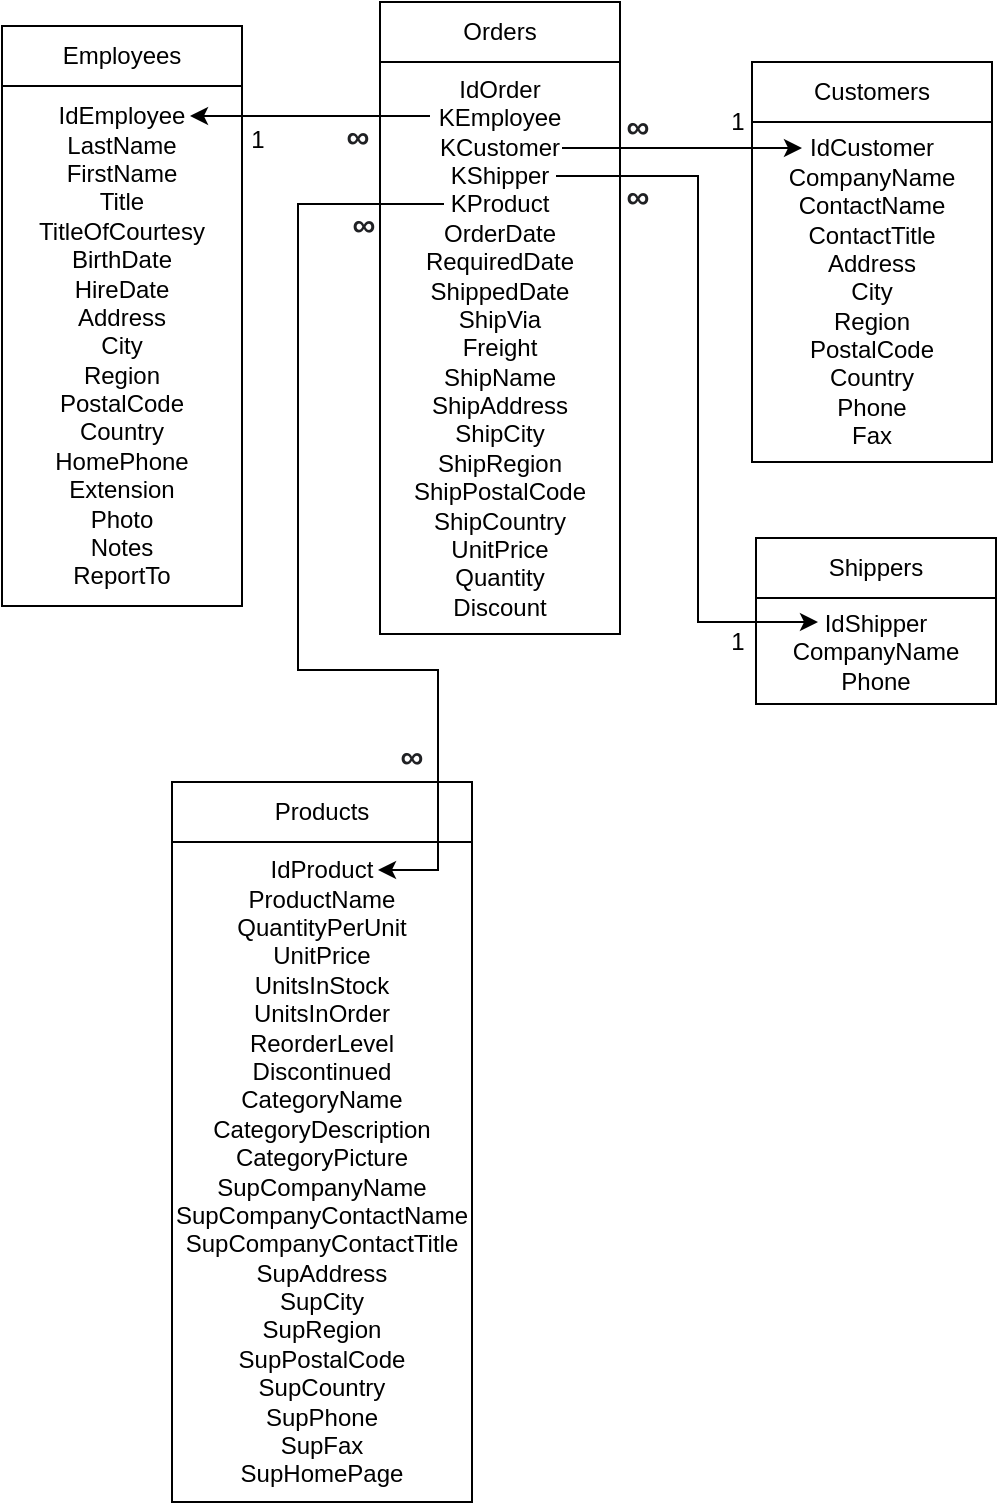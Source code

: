 <mxfile version="20.6.0" type="github">
  <diagram id="Y_rNTpOOWLeISwejozK8" name="Pagina-1">
    <mxGraphModel dx="796" dy="1828" grid="1" gridSize="10" guides="1" tooltips="1" connect="1" arrows="1" fold="1" page="1" pageScale="1" pageWidth="827" pageHeight="1169" math="0" shadow="0">
      <root>
        <mxCell id="0" />
        <mxCell id="1" parent="0" />
        <mxCell id="BXgYHeVzcx0ElytY6dlO-4" value="Employees" style="rounded=0;whiteSpace=wrap;html=1;" vertex="1" parent="1">
          <mxGeometry x="132" y="268" width="120" height="30" as="geometry" />
        </mxCell>
        <mxCell id="BXgYHeVzcx0ElytY6dlO-5" value="IdEmployee&lt;br&gt;LastName&lt;br&gt;FirstName&lt;br&gt;Title&lt;br&gt;TitleOfCourtesy&lt;br&gt;BirthDate&lt;br&gt;HireDate&lt;br&gt;Address&lt;br&gt;City&lt;br&gt;Region&lt;br&gt;PostalCode&lt;br&gt;Country&lt;br&gt;HomePhone&lt;br&gt;Extension&lt;br&gt;Photo&lt;br&gt;Notes&lt;br&gt;ReportTo" style="rounded=0;whiteSpace=wrap;html=1;" vertex="1" parent="1">
          <mxGeometry x="132" y="298" width="120" height="260" as="geometry" />
        </mxCell>
        <mxCell id="BXgYHeVzcx0ElytY6dlO-1" value="Orders" style="rounded=0;whiteSpace=wrap;html=1;" vertex="1" parent="1">
          <mxGeometry x="321" y="256" width="120" height="30" as="geometry" />
        </mxCell>
        <mxCell id="BXgYHeVzcx0ElytY6dlO-2" value="IdOrder&lt;br&gt;KEmployee&lt;br&gt;KCustomer&lt;br&gt;KShipper&lt;br&gt;KProduct&lt;br&gt;OrderDate&lt;br&gt;RequiredDate&lt;br&gt;ShippedDate&lt;br&gt;ShipVia&lt;br&gt;Freight&lt;br&gt;ShipName&lt;br&gt;ShipAddress&lt;br&gt;ShipCity&lt;br&gt;ShipRegion&lt;br&gt;ShipPostalCode&lt;br&gt;ShipCountry&lt;br&gt;UnitPrice&lt;br&gt;Quantity&lt;br&gt;Discount" style="rounded=0;whiteSpace=wrap;html=1;" vertex="1" parent="1">
          <mxGeometry x="321" y="286" width="120" height="286" as="geometry" />
        </mxCell>
        <mxCell id="BXgYHeVzcx0ElytY6dlO-3" value="" style="endArrow=none;startArrow=classic;html=1;rounded=0;endFill=0;" edge="1" parent="1">
          <mxGeometry width="50" height="50" relative="1" as="geometry">
            <mxPoint x="226" y="313" as="sourcePoint" />
            <mxPoint x="346" y="313" as="targetPoint" />
          </mxGeometry>
        </mxCell>
        <mxCell id="BXgYHeVzcx0ElytY6dlO-6" value="Customers" style="rounded=0;whiteSpace=wrap;html=1;" vertex="1" parent="1">
          <mxGeometry x="507" y="286" width="120" height="30" as="geometry" />
        </mxCell>
        <mxCell id="BXgYHeVzcx0ElytY6dlO-7" value="IdCustomer&lt;br&gt;CompanyName&lt;br&gt;ContactName&lt;br&gt;ContactTitle&lt;br&gt;Address&lt;br&gt;City&lt;br&gt;Region&lt;br&gt;PostalCode&lt;br&gt;Country&lt;br&gt;Phone&lt;br&gt;Fax" style="rounded=0;whiteSpace=wrap;html=1;" vertex="1" parent="1">
          <mxGeometry x="507" y="316" width="120" height="170" as="geometry" />
        </mxCell>
        <mxCell id="BXgYHeVzcx0ElytY6dlO-8" value="" style="endArrow=classic;startArrow=none;html=1;rounded=0;endFill=1;startFill=0;" edge="1" parent="1">
          <mxGeometry width="50" height="50" relative="1" as="geometry">
            <mxPoint x="412" y="329" as="sourcePoint" />
            <mxPoint x="532" y="329" as="targetPoint" />
          </mxGeometry>
        </mxCell>
        <mxCell id="BXgYHeVzcx0ElytY6dlO-9" value="Shippers" style="rounded=0;whiteSpace=wrap;html=1;" vertex="1" parent="1">
          <mxGeometry x="509" y="524" width="120" height="30" as="geometry" />
        </mxCell>
        <mxCell id="BXgYHeVzcx0ElytY6dlO-10" value="IdShipper&lt;br&gt;CompanyName&lt;br&gt;Phone" style="rounded=0;whiteSpace=wrap;html=1;" vertex="1" parent="1">
          <mxGeometry x="509" y="554" width="120" height="53" as="geometry" />
        </mxCell>
        <mxCell id="BXgYHeVzcx0ElytY6dlO-11" value="" style="endArrow=classic;startArrow=none;html=1;rounded=0;endFill=1;startFill=0;" edge="1" parent="1">
          <mxGeometry width="50" height="50" relative="1" as="geometry">
            <mxPoint x="409" y="343" as="sourcePoint" />
            <mxPoint x="540" y="566" as="targetPoint" />
            <Array as="points">
              <mxPoint x="480" y="343" />
              <mxPoint x="480" y="566" />
            </Array>
          </mxGeometry>
        </mxCell>
        <mxCell id="BXgYHeVzcx0ElytY6dlO-12" value="Products" style="rounded=0;whiteSpace=wrap;html=1;" vertex="1" parent="1">
          <mxGeometry x="217" y="646" width="150" height="30" as="geometry" />
        </mxCell>
        <mxCell id="BXgYHeVzcx0ElytY6dlO-13" value="IdProduct&lt;br&gt;ProductName&lt;br&gt;QuantityPerUnit&lt;br&gt;UnitPrice&lt;br&gt;UnitsInStock&lt;br&gt;UnitsInOrder&lt;br&gt;ReorderLevel&lt;br&gt;Discontinued&lt;br&gt;CategoryName&lt;br&gt;CategoryDescription&lt;br&gt;CategoryPicture&lt;br&gt;SupCompanyName&lt;br&gt;SupCompanyContactName&lt;br&gt;SupCompanyContactTitle&lt;br&gt;SupAddress&lt;br&gt;SupCity&lt;br&gt;SupRegion&lt;br&gt;SupPostalCode&lt;br&gt;SupCountry&lt;br&gt;SupPhone&lt;br&gt;SupFax&lt;br&gt;SupHomePage" style="rounded=0;whiteSpace=wrap;html=1;" vertex="1" parent="1">
          <mxGeometry x="217" y="676" width="150" height="330" as="geometry" />
        </mxCell>
        <mxCell id="BXgYHeVzcx0ElytY6dlO-14" value="" style="endArrow=none;startArrow=classic;html=1;rounded=0;endFill=0;" edge="1" parent="1">
          <mxGeometry width="50" height="50" relative="1" as="geometry">
            <mxPoint x="320" y="690" as="sourcePoint" />
            <mxPoint x="353.0" y="357" as="targetPoint" />
            <Array as="points">
              <mxPoint x="350" y="690" />
              <mxPoint x="350" y="590" />
              <mxPoint x="280" y="590" />
              <mxPoint x="280" y="357" />
            </Array>
          </mxGeometry>
        </mxCell>
        <mxCell id="BXgYHeVzcx0ElytY6dlO-15" value="&#xa;&lt;b style=&quot;color: rgb(32, 33, 36); font-family: arial, sans-serif; font-size: 16px; font-style: normal; font-variant-ligatures: normal; font-variant-caps: normal; letter-spacing: normal; orphans: 2; text-align: left; text-indent: 0px; text-transform: none; widows: 2; word-spacing: 0px; -webkit-text-stroke-width: 0px; background-color: rgb(255, 255, 255); text-decoration-thickness: initial; text-decoration-style: initial; text-decoration-color: initial;&quot;&gt;∞&lt;/b&gt;&#xa;&#xa;" style="text;html=1;strokeColor=none;fillColor=none;align=center;verticalAlign=middle;whiteSpace=wrap;rounded=0;" vertex="1" parent="1">
          <mxGeometry x="280" y="315" width="60" height="30" as="geometry" />
        </mxCell>
        <mxCell id="BXgYHeVzcx0ElytY6dlO-16" value="&#xa;&lt;b style=&quot;color: rgb(32, 33, 36); font-family: arial, sans-serif; font-size: 16px; font-style: normal; font-variant-ligatures: normal; font-variant-caps: normal; letter-spacing: normal; orphans: 2; text-align: left; text-indent: 0px; text-transform: none; widows: 2; word-spacing: 0px; -webkit-text-stroke-width: 0px; background-color: rgb(255, 255, 255); text-decoration-thickness: initial; text-decoration-style: initial; text-decoration-color: initial;&quot;&gt;∞&lt;/b&gt;&#xa;&#xa;" style="text;html=1;strokeColor=none;fillColor=none;align=center;verticalAlign=middle;whiteSpace=wrap;rounded=0;" vertex="1" parent="1">
          <mxGeometry x="420" y="310" width="60" height="30" as="geometry" />
        </mxCell>
        <mxCell id="BXgYHeVzcx0ElytY6dlO-17" value="1" style="text;html=1;strokeColor=none;fillColor=none;align=center;verticalAlign=middle;whiteSpace=wrap;rounded=0;" vertex="1" parent="1">
          <mxGeometry x="470" y="301" width="60" height="30" as="geometry" />
        </mxCell>
        <mxCell id="BXgYHeVzcx0ElytY6dlO-18" value="1" style="text;html=1;strokeColor=none;fillColor=none;align=center;verticalAlign=middle;whiteSpace=wrap;rounded=0;" vertex="1" parent="1">
          <mxGeometry x="230" y="310" width="60" height="30" as="geometry" />
        </mxCell>
        <mxCell id="BXgYHeVzcx0ElytY6dlO-19" value="&#xa;&lt;b style=&quot;color: rgb(32, 33, 36); font-family: arial, sans-serif; font-size: 16px; font-style: normal; font-variant-ligatures: normal; font-variant-caps: normal; letter-spacing: normal; orphans: 2; text-align: left; text-indent: 0px; text-transform: none; widows: 2; word-spacing: 0px; -webkit-text-stroke-width: 0px; background-color: rgb(255, 255, 255); text-decoration-thickness: initial; text-decoration-style: initial; text-decoration-color: initial;&quot;&gt;∞&lt;/b&gt;&#xa;&#xa;" style="text;html=1;strokeColor=none;fillColor=none;align=center;verticalAlign=middle;whiteSpace=wrap;rounded=0;" vertex="1" parent="1">
          <mxGeometry x="420" y="345" width="60" height="30" as="geometry" />
        </mxCell>
        <mxCell id="BXgYHeVzcx0ElytY6dlO-20" value="1" style="text;html=1;strokeColor=none;fillColor=none;align=center;verticalAlign=middle;whiteSpace=wrap;rounded=0;" vertex="1" parent="1">
          <mxGeometry x="470" y="561" width="60" height="30" as="geometry" />
        </mxCell>
        <mxCell id="BXgYHeVzcx0ElytY6dlO-22" value="&lt;b style=&quot;color: rgb(32, 33, 36); font-family: arial, sans-serif; font-size: 16px; text-align: left; background-color: rgb(255, 255, 255);&quot;&gt;∞&lt;/b&gt;" style="text;html=1;strokeColor=none;fillColor=none;align=center;verticalAlign=middle;whiteSpace=wrap;rounded=0;" vertex="1" parent="1">
          <mxGeometry x="283" y="352" width="60" height="30" as="geometry" />
        </mxCell>
        <mxCell id="BXgYHeVzcx0ElytY6dlO-23" value="&lt;b style=&quot;color: rgb(32, 33, 36); font-family: arial, sans-serif; font-size: 16px; text-align: left; background-color: rgb(255, 255, 255);&quot;&gt;∞&lt;/b&gt;" style="text;html=1;strokeColor=none;fillColor=none;align=center;verticalAlign=middle;whiteSpace=wrap;rounded=0;" vertex="1" parent="1">
          <mxGeometry x="307" y="620" width="60" height="26" as="geometry" />
        </mxCell>
      </root>
    </mxGraphModel>
  </diagram>
</mxfile>
